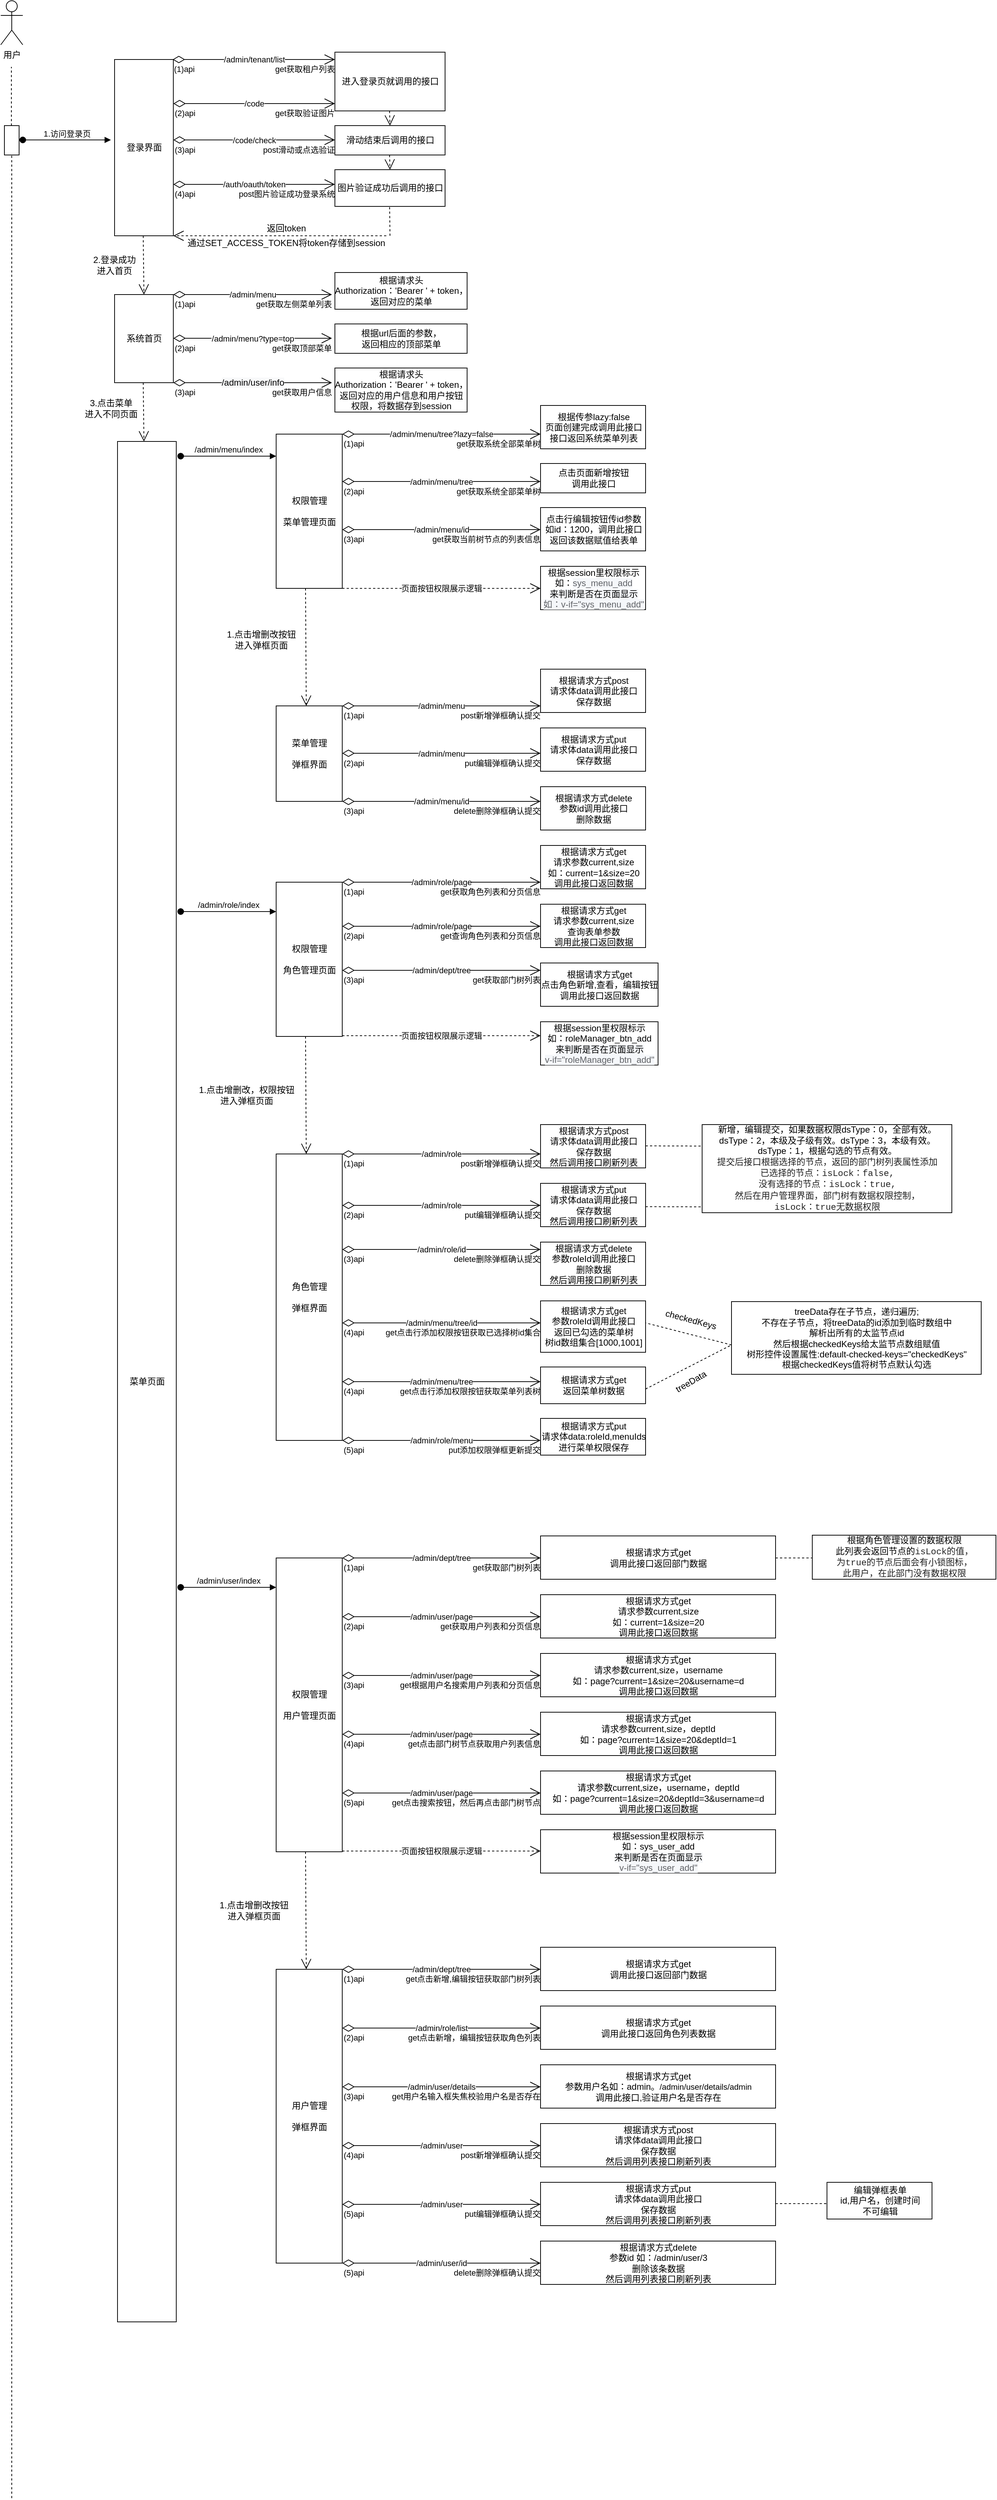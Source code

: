 <mxfile version="14.9.3" type="github">
  <diagram id="wxqEp88LBiz9xFU-LpbI" name="Page-1">
    <mxGraphModel dx="1422" dy="762" grid="1" gridSize="10" guides="1" tooltips="1" connect="1" arrows="1" fold="1" page="1" pageScale="1" pageWidth="827" pageHeight="1169" math="0" shadow="0">
      <root>
        <object label="" id="0">
          <mxCell />
        </object>
        <mxCell id="1" parent="0" />
        <mxCell id="RKgLPqZUV-FKiheiFODC-74" style="edgeStyle=orthogonalEdgeStyle;rounded=0;orthogonalLoop=1;jettySize=auto;html=1;exitX=0.5;exitY=1;exitDx=0;exitDy=0;" parent="1" edge="1">
          <mxGeometry relative="1" as="geometry">
            <mxPoint x="160" y="380" as="sourcePoint" />
            <mxPoint x="160" y="380" as="targetPoint" />
          </mxGeometry>
        </mxCell>
        <mxCell id="BPR5QlqRFKLHu6Mq-k-V-5" value="用户" style="shape=umlActor;verticalLabelPosition=bottom;verticalAlign=top;html=1;outlineConnect=0;" parent="1" vertex="1">
          <mxGeometry x="25" y="40" width="30" height="60" as="geometry" />
        </mxCell>
        <mxCell id="BPR5QlqRFKLHu6Mq-k-V-9" value="" style="endArrow=none;dashed=1;html=1;startArrow=none;" parent="1" source="BPR5QlqRFKLHu6Mq-k-V-11" edge="1">
          <mxGeometry width="50" height="50" relative="1" as="geometry">
            <mxPoint x="40" y="650" as="sourcePoint" />
            <mxPoint x="39.5" y="130" as="targetPoint" />
          </mxGeometry>
        </mxCell>
        <mxCell id="BPR5QlqRFKLHu6Mq-k-V-14" value="登录界面" style="html=1;points=[];perimeter=orthogonalPerimeter;" parent="1" vertex="1">
          <mxGeometry x="180" y="120" width="80" height="240" as="geometry" />
        </mxCell>
        <mxCell id="BPR5QlqRFKLHu6Mq-k-V-15" value="1.访问登录页" style="html=1;verticalAlign=bottom;startArrow=oval;endArrow=block;startSize=8;" parent="1" edge="1">
          <mxGeometry relative="1" as="geometry">
            <mxPoint x="55" y="229.5" as="sourcePoint" />
            <mxPoint x="175" y="229.5" as="targetPoint" />
          </mxGeometry>
        </mxCell>
        <mxCell id="BPR5QlqRFKLHu6Mq-k-V-18" value="/admin/tenant/list" style="endArrow=open;html=1;endSize=12;startArrow=diamondThin;startSize=14;startFill=0;edgeStyle=orthogonalEdgeStyle;" parent="1" edge="1">
          <mxGeometry relative="1" as="geometry">
            <mxPoint x="259" y="120" as="sourcePoint" />
            <mxPoint x="480" y="120" as="targetPoint" />
          </mxGeometry>
        </mxCell>
        <mxCell id="BPR5QlqRFKLHu6Mq-k-V-19" value="(1)api" style="edgeLabel;resizable=0;html=1;align=left;verticalAlign=top;" parent="BPR5QlqRFKLHu6Mq-k-V-18" connectable="0" vertex="1">
          <mxGeometry x="-1" relative="1" as="geometry" />
        </mxCell>
        <mxCell id="BPR5QlqRFKLHu6Mq-k-V-20" value="get获取租户列表" style="edgeLabel;resizable=0;html=1;align=right;verticalAlign=top;" parent="BPR5QlqRFKLHu6Mq-k-V-18" connectable="0" vertex="1">
          <mxGeometry x="1" relative="1" as="geometry" />
        </mxCell>
        <mxCell id="BPR5QlqRFKLHu6Mq-k-V-21" value="/code" style="endArrow=open;html=1;endSize=12;startArrow=diamondThin;startSize=14;startFill=0;edgeStyle=orthogonalEdgeStyle;" parent="1" edge="1">
          <mxGeometry relative="1" as="geometry">
            <mxPoint x="260" y="180" as="sourcePoint" />
            <mxPoint x="480" y="180" as="targetPoint" />
          </mxGeometry>
        </mxCell>
        <mxCell id="BPR5QlqRFKLHu6Mq-k-V-22" value="(2)api" style="edgeLabel;resizable=0;html=1;align=left;verticalAlign=top;" parent="BPR5QlqRFKLHu6Mq-k-V-21" connectable="0" vertex="1">
          <mxGeometry x="-1" relative="1" as="geometry" />
        </mxCell>
        <mxCell id="BPR5QlqRFKLHu6Mq-k-V-23" value="get获取验证图片" style="edgeLabel;resizable=0;html=1;align=right;verticalAlign=top;" parent="BPR5QlqRFKLHu6Mq-k-V-21" connectable="0" vertex="1">
          <mxGeometry x="1" relative="1" as="geometry" />
        </mxCell>
        <mxCell id="BPR5QlqRFKLHu6Mq-k-V-24" value="/code/check" style="endArrow=open;html=1;endSize=12;startArrow=diamondThin;startSize=14;startFill=0;edgeStyle=orthogonalEdgeStyle;" parent="1" edge="1">
          <mxGeometry relative="1" as="geometry">
            <mxPoint x="260" y="229.5" as="sourcePoint" />
            <mxPoint x="480" y="229.5" as="targetPoint" />
          </mxGeometry>
        </mxCell>
        <mxCell id="BPR5QlqRFKLHu6Mq-k-V-25" value="(3)api" style="edgeLabel;resizable=0;html=1;align=left;verticalAlign=top;" parent="BPR5QlqRFKLHu6Mq-k-V-24" connectable="0" vertex="1">
          <mxGeometry x="-1" relative="1" as="geometry" />
        </mxCell>
        <mxCell id="BPR5QlqRFKLHu6Mq-k-V-26" value="post滑动或点选验证" style="edgeLabel;resizable=0;html=1;align=right;verticalAlign=top;" parent="BPR5QlqRFKLHu6Mq-k-V-24" connectable="0" vertex="1">
          <mxGeometry x="1" relative="1" as="geometry" />
        </mxCell>
        <mxCell id="BPR5QlqRFKLHu6Mq-k-V-27" value="/auth/oauth/token" style="endArrow=open;html=1;endSize=12;startArrow=diamondThin;startSize=14;startFill=0;edgeStyle=orthogonalEdgeStyle;" parent="1" edge="1">
          <mxGeometry relative="1" as="geometry">
            <mxPoint x="260" y="290" as="sourcePoint" />
            <mxPoint x="480" y="290" as="targetPoint" />
          </mxGeometry>
        </mxCell>
        <mxCell id="BPR5QlqRFKLHu6Mq-k-V-28" value="(4)api" style="edgeLabel;resizable=0;html=1;align=left;verticalAlign=top;" parent="BPR5QlqRFKLHu6Mq-k-V-27" connectable="0" vertex="1">
          <mxGeometry x="-1" relative="1" as="geometry" />
        </mxCell>
        <mxCell id="BPR5QlqRFKLHu6Mq-k-V-29" value="post图片验证成功登录系统" style="edgeLabel;resizable=0;html=1;align=right;verticalAlign=top;" parent="BPR5QlqRFKLHu6Mq-k-V-27" connectable="0" vertex="1">
          <mxGeometry x="1" relative="1" as="geometry" />
        </mxCell>
        <mxCell id="BPR5QlqRFKLHu6Mq-k-V-31" value="进入登录页就调用的接口" style="html=1;points=[];perimeter=orthogonalPerimeter;" parent="1" vertex="1">
          <mxGeometry x="480" y="110" width="150" height="80" as="geometry" />
        </mxCell>
        <mxCell id="BPR5QlqRFKLHu6Mq-k-V-32" value="滑动结束后调用的接口" style="html=1;points=[];perimeter=orthogonalPerimeter;" parent="1" vertex="1">
          <mxGeometry x="480" y="210" width="150" height="40" as="geometry" />
        </mxCell>
        <mxCell id="BPR5QlqRFKLHu6Mq-k-V-33" value="图片验证成功后调用的接口" style="html=1;points=[];perimeter=orthogonalPerimeter;" parent="1" vertex="1">
          <mxGeometry x="480" y="270" width="150" height="50" as="geometry" />
        </mxCell>
        <mxCell id="BPR5QlqRFKLHu6Mq-k-V-35" value="" style="endArrow=open;endSize=12;dashed=1;html=1;" parent="1" edge="1">
          <mxGeometry width="160" relative="1" as="geometry">
            <mxPoint x="554.5" y="190" as="sourcePoint" />
            <mxPoint x="555" y="210" as="targetPoint" />
          </mxGeometry>
        </mxCell>
        <mxCell id="BPR5QlqRFKLHu6Mq-k-V-41" value="" style="endArrow=open;endSize=12;dashed=1;html=1;" parent="1" edge="1">
          <mxGeometry width="160" relative="1" as="geometry">
            <mxPoint x="219" y="360" as="sourcePoint" />
            <mxPoint x="220" y="440" as="targetPoint" />
          </mxGeometry>
        </mxCell>
        <mxCell id="BPR5QlqRFKLHu6Mq-k-V-44" value="" style="endArrow=open;endSize=12;dashed=1;html=1;" parent="1" edge="1">
          <mxGeometry width="160" relative="1" as="geometry">
            <mxPoint x="554.5" y="250" as="sourcePoint" />
            <mxPoint x="555" y="270" as="targetPoint" />
          </mxGeometry>
        </mxCell>
        <mxCell id="BPR5QlqRFKLHu6Mq-k-V-47" value="" style="endArrow=none;dashed=1;html=1;" parent="1" edge="1">
          <mxGeometry width="50" height="50" relative="1" as="geometry">
            <mxPoint x="555" y="360" as="sourcePoint" />
            <mxPoint x="554.5" y="320" as="targetPoint" />
          </mxGeometry>
        </mxCell>
        <mxCell id="BPR5QlqRFKLHu6Mq-k-V-48" value="" style="endArrow=open;endSize=12;dashed=1;html=1;" parent="1" edge="1">
          <mxGeometry width="160" relative="1" as="geometry">
            <mxPoint x="550" y="360" as="sourcePoint" />
            <mxPoint x="260" y="360" as="targetPoint" />
          </mxGeometry>
        </mxCell>
        <mxCell id="BPR5QlqRFKLHu6Mq-k-V-50" value="返回token" style="text;html=1;strokeColor=none;fillColor=none;align=center;verticalAlign=middle;whiteSpace=wrap;rounded=0;" parent="1" vertex="1">
          <mxGeometry x="369" y="340" width="90" height="20" as="geometry" />
        </mxCell>
        <mxCell id="BPR5QlqRFKLHu6Mq-k-V-51" value="通过SET_ACCESS_TOKEN将token存储到session" style="text;html=1;strokeColor=none;fillColor=none;align=center;verticalAlign=middle;whiteSpace=wrap;rounded=0;" parent="1" vertex="1">
          <mxGeometry x="264" y="360" width="300" height="20" as="geometry" />
        </mxCell>
        <mxCell id="BPR5QlqRFKLHu6Mq-k-V-52" value="系统首页" style="html=1;points=[];perimeter=orthogonalPerimeter;" parent="1" vertex="1">
          <mxGeometry x="180" y="440" width="80" height="120" as="geometry" />
        </mxCell>
        <mxCell id="BPR5QlqRFKLHu6Mq-k-V-53" value="/admin/menu" style="endArrow=open;html=1;endSize=12;startArrow=diamondThin;startSize=14;startFill=0;edgeStyle=orthogonalEdgeStyle;" parent="1" edge="1">
          <mxGeometry relative="1" as="geometry">
            <mxPoint x="260" y="440" as="sourcePoint" />
            <mxPoint x="476" y="440" as="targetPoint" />
          </mxGeometry>
        </mxCell>
        <mxCell id="BPR5QlqRFKLHu6Mq-k-V-54" value="(1)api" style="edgeLabel;resizable=0;html=1;align=left;verticalAlign=top;" parent="BPR5QlqRFKLHu6Mq-k-V-53" connectable="0" vertex="1">
          <mxGeometry x="-1" relative="1" as="geometry" />
        </mxCell>
        <mxCell id="BPR5QlqRFKLHu6Mq-k-V-55" value="get获取左侧菜单列表" style="edgeLabel;resizable=0;html=1;align=right;verticalAlign=top;" parent="BPR5QlqRFKLHu6Mq-k-V-53" connectable="0" vertex="1">
          <mxGeometry x="1" relative="1" as="geometry" />
        </mxCell>
        <mxCell id="BPR5QlqRFKLHu6Mq-k-V-56" value="&lt;span&gt;根据请求头&lt;br&gt;Authorization：&#39;Bearer &#39; + token，&lt;br&gt;返回对应的菜单&lt;/span&gt;" style="html=1;points=[];perimeter=orthogonalPerimeter;" parent="1" vertex="1">
          <mxGeometry x="480" y="410" width="180" height="50" as="geometry" />
        </mxCell>
        <mxCell id="BPR5QlqRFKLHu6Mq-k-V-57" value="/admin/menu?type=top" style="endArrow=open;html=1;endSize=12;startArrow=diamondThin;startSize=14;startFill=0;edgeStyle=orthogonalEdgeStyle;" parent="1" edge="1">
          <mxGeometry relative="1" as="geometry">
            <mxPoint x="260" y="499.5" as="sourcePoint" />
            <mxPoint x="476" y="499.5" as="targetPoint" />
          </mxGeometry>
        </mxCell>
        <mxCell id="BPR5QlqRFKLHu6Mq-k-V-58" value="(2)api" style="edgeLabel;resizable=0;html=1;align=left;verticalAlign=top;" parent="BPR5QlqRFKLHu6Mq-k-V-57" connectable="0" vertex="1">
          <mxGeometry x="-1" relative="1" as="geometry" />
        </mxCell>
        <mxCell id="BPR5QlqRFKLHu6Mq-k-V-59" value="get获取顶部菜单" style="edgeLabel;resizable=0;html=1;align=right;verticalAlign=top;" parent="BPR5QlqRFKLHu6Mq-k-V-57" connectable="0" vertex="1">
          <mxGeometry x="1" relative="1" as="geometry" />
        </mxCell>
        <mxCell id="BPR5QlqRFKLHu6Mq-k-V-60" value="根据url后面的参数，&lt;br&gt;返回相应的顶部菜单" style="html=1;points=[];perimeter=orthogonalPerimeter;" parent="1" vertex="1">
          <mxGeometry x="480" y="480" width="180" height="40" as="geometry" />
        </mxCell>
        <mxCell id="BPR5QlqRFKLHu6Mq-k-V-61" value="2.登录成功&lt;br&gt;进入首页" style="text;html=1;strokeColor=none;fillColor=none;align=center;verticalAlign=middle;whiteSpace=wrap;rounded=0;" parent="1" vertex="1">
          <mxGeometry x="140" y="370" width="80" height="60" as="geometry" />
        </mxCell>
        <mxCell id="BPR5QlqRFKLHu6Mq-k-V-63" value="3.点击菜单&lt;br&gt;进入不同页面" style="text;html=1;align=center;verticalAlign=middle;resizable=0;points=[];autosize=1;strokeColor=none;" parent="1" vertex="1">
          <mxGeometry x="130" y="580" width="90" height="30" as="geometry" />
        </mxCell>
        <mxCell id="BPR5QlqRFKLHu6Mq-k-V-64" value="&lt;span style=&quot;font-size: 12px ; background-color: rgb(248 , 249 , 250)&quot;&gt;/admin/user/info&lt;/span&gt;" style="endArrow=open;html=1;endSize=12;startArrow=diamondThin;startSize=14;startFill=0;edgeStyle=orthogonalEdgeStyle;" parent="1" edge="1">
          <mxGeometry relative="1" as="geometry">
            <mxPoint x="260" y="560" as="sourcePoint" />
            <mxPoint x="476" y="560" as="targetPoint" />
          </mxGeometry>
        </mxCell>
        <mxCell id="BPR5QlqRFKLHu6Mq-k-V-65" value="(3)api" style="edgeLabel;resizable=0;html=1;align=left;verticalAlign=top;" parent="BPR5QlqRFKLHu6Mq-k-V-64" connectable="0" vertex="1">
          <mxGeometry x="-1" relative="1" as="geometry" />
        </mxCell>
        <mxCell id="BPR5QlqRFKLHu6Mq-k-V-66" value="get获取用户信息" style="edgeLabel;resizable=0;html=1;align=right;verticalAlign=top;" parent="BPR5QlqRFKLHu6Mq-k-V-64" connectable="0" vertex="1">
          <mxGeometry x="1" relative="1" as="geometry" />
        </mxCell>
        <mxCell id="BPR5QlqRFKLHu6Mq-k-V-67" value="根据请求头&lt;br&gt;Authorization：&#39;Bearer &#39; + token，&lt;br&gt;返回对应的用户信息和用户按钮&lt;br&gt;权限，将数据存到session" style="html=1;points=[];perimeter=orthogonalPerimeter;" parent="1" vertex="1">
          <mxGeometry x="480" y="540" width="180" height="60" as="geometry" />
        </mxCell>
        <mxCell id="BPR5QlqRFKLHu6Mq-k-V-68" value="菜单页面" style="html=1;points=[];perimeter=orthogonalPerimeter;" parent="1" vertex="1">
          <mxGeometry x="184" y="640" width="80" height="2560" as="geometry" />
        </mxCell>
        <mxCell id="JB6xn3bYR4ekpi-Zzl-W-1" value="" style="endArrow=open;endSize=12;dashed=1;html=1;" parent="1" edge="1">
          <mxGeometry width="160" relative="1" as="geometry">
            <mxPoint x="219" y="560" as="sourcePoint" />
            <mxPoint x="220" y="640" as="targetPoint" />
          </mxGeometry>
        </mxCell>
        <mxCell id="BPR5QlqRFKLHu6Mq-k-V-11" value="" style="html=1;points=[];perimeter=orthogonalPerimeter;" parent="1" vertex="1">
          <mxGeometry x="30" y="210" width="20" height="40" as="geometry" />
        </mxCell>
        <mxCell id="JB6xn3bYR4ekpi-Zzl-W-2" value="" style="endArrow=none;dashed=1;html=1;" parent="1" target="BPR5QlqRFKLHu6Mq-k-V-11" edge="1">
          <mxGeometry width="50" height="50" relative="1" as="geometry">
            <mxPoint x="40" y="3440" as="sourcePoint" />
            <mxPoint x="39.5" y="130" as="targetPoint" />
          </mxGeometry>
        </mxCell>
        <mxCell id="EuUCnVsce8yCuYYj6EX9-4" value="权限管理&lt;br&gt;&lt;br&gt;菜单管理页面" style="html=1;points=[];perimeter=orthogonalPerimeter;" parent="1" vertex="1">
          <mxGeometry x="400" y="630" width="90" height="210" as="geometry" />
        </mxCell>
        <mxCell id="EuUCnVsce8yCuYYj6EX9-5" value="/admin/menu/index" style="html=1;verticalAlign=bottom;startArrow=oval;endArrow=block;startSize=8;" parent="1" target="EuUCnVsce8yCuYYj6EX9-4" edge="1">
          <mxGeometry relative="1" as="geometry">
            <mxPoint x="270" y="660" as="sourcePoint" />
          </mxGeometry>
        </mxCell>
        <mxCell id="EuUCnVsce8yCuYYj6EX9-6" value="/admin/menu/tree?lazy=false" style="endArrow=open;html=1;endSize=12;startArrow=diamondThin;startSize=14;startFill=0;edgeStyle=orthogonalEdgeStyle;" parent="1" edge="1">
          <mxGeometry relative="1" as="geometry">
            <mxPoint x="490" y="630" as="sourcePoint" />
            <mxPoint x="760" y="630" as="targetPoint" />
          </mxGeometry>
        </mxCell>
        <mxCell id="EuUCnVsce8yCuYYj6EX9-7" value="(1)api" style="edgeLabel;resizable=0;html=1;align=left;verticalAlign=top;" parent="EuUCnVsce8yCuYYj6EX9-6" connectable="0" vertex="1">
          <mxGeometry x="-1" relative="1" as="geometry" />
        </mxCell>
        <mxCell id="EuUCnVsce8yCuYYj6EX9-8" value="get获取系统全部菜单树" style="edgeLabel;resizable=0;html=1;align=right;verticalAlign=top;" parent="EuUCnVsce8yCuYYj6EX9-6" connectable="0" vertex="1">
          <mxGeometry x="1" relative="1" as="geometry" />
        </mxCell>
        <mxCell id="jknBJNmuQk7Yw_6J58ai-1" value="根据传参lazy:false&lt;br&gt;页面创建完成调用此接口&lt;br&gt;接口返回系统菜单列表" style="html=1;points=[];perimeter=orthogonalPerimeter;" parent="1" vertex="1">
          <mxGeometry x="760" y="591" width="143" height="59" as="geometry" />
        </mxCell>
        <mxCell id="jknBJNmuQk7Yw_6J58ai-5" value="/admin/menu/tree" style="endArrow=open;html=1;endSize=12;startArrow=diamondThin;startSize=14;startFill=0;edgeStyle=orthogonalEdgeStyle;" parent="1" edge="1">
          <mxGeometry relative="1" as="geometry">
            <mxPoint x="490" y="694.5" as="sourcePoint" />
            <mxPoint x="760" y="694.5" as="targetPoint" />
          </mxGeometry>
        </mxCell>
        <mxCell id="jknBJNmuQk7Yw_6J58ai-6" value="(2)api" style="edgeLabel;resizable=0;html=1;align=left;verticalAlign=top;" parent="jknBJNmuQk7Yw_6J58ai-5" connectable="0" vertex="1">
          <mxGeometry x="-1" relative="1" as="geometry" />
        </mxCell>
        <mxCell id="jknBJNmuQk7Yw_6J58ai-7" value="get获取系统全部菜单树" style="edgeLabel;resizable=0;html=1;align=right;verticalAlign=top;" parent="jknBJNmuQk7Yw_6J58ai-5" connectable="0" vertex="1">
          <mxGeometry x="1" relative="1" as="geometry" />
        </mxCell>
        <mxCell id="jknBJNmuQk7Yw_6J58ai-8" value="点击页面新增按钮&lt;br&gt;调用此接口" style="html=1;points=[];perimeter=orthogonalPerimeter;" parent="1" vertex="1">
          <mxGeometry x="760" y="670" width="143" height="40" as="geometry" />
        </mxCell>
        <mxCell id="jknBJNmuQk7Yw_6J58ai-9" value="/admin/menu/id" style="endArrow=open;html=1;endSize=12;startArrow=diamondThin;startSize=14;startFill=0;edgeStyle=orthogonalEdgeStyle;" parent="1" edge="1">
          <mxGeometry relative="1" as="geometry">
            <mxPoint x="490" y="760" as="sourcePoint" />
            <mxPoint x="760" y="760" as="targetPoint" />
          </mxGeometry>
        </mxCell>
        <mxCell id="jknBJNmuQk7Yw_6J58ai-10" value="(3)api" style="edgeLabel;resizable=0;html=1;align=left;verticalAlign=top;" parent="jknBJNmuQk7Yw_6J58ai-9" connectable="0" vertex="1">
          <mxGeometry x="-1" relative="1" as="geometry" />
        </mxCell>
        <mxCell id="jknBJNmuQk7Yw_6J58ai-11" value="get获取当前树节点的列表信息" style="edgeLabel;resizable=0;html=1;align=right;verticalAlign=top;" parent="jknBJNmuQk7Yw_6J58ai-9" connectable="0" vertex="1">
          <mxGeometry x="1" relative="1" as="geometry" />
        </mxCell>
        <mxCell id="jknBJNmuQk7Yw_6J58ai-12" value="点击行编辑按钮传id参数&lt;br&gt;如id：1200，调用此接口&lt;br&gt;返回该数据赋值给表单" style="html=1;points=[];perimeter=orthogonalPerimeter;" parent="1" vertex="1">
          <mxGeometry x="760" y="730" width="143" height="59" as="geometry" />
        </mxCell>
        <mxCell id="jknBJNmuQk7Yw_6J58ai-15" value="1.点击增删改按钮&lt;br&gt;进入弹框页面" style="text;html=1;strokeColor=none;fillColor=none;align=center;verticalAlign=middle;whiteSpace=wrap;rounded=0;" parent="1" vertex="1">
          <mxGeometry x="330" y="900" width="100" height="20" as="geometry" />
        </mxCell>
        <mxCell id="jknBJNmuQk7Yw_6J58ai-16" value="菜单管理&lt;br&gt;&lt;br&gt;弹框界面" style="html=1;points=[];perimeter=orthogonalPerimeter;" parent="1" vertex="1">
          <mxGeometry x="400" y="1000" width="90" height="130" as="geometry" />
        </mxCell>
        <mxCell id="jknBJNmuQk7Yw_6J58ai-20" value="/admin/menu" style="endArrow=open;html=1;endSize=12;startArrow=diamondThin;startSize=14;startFill=0;edgeStyle=orthogonalEdgeStyle;" parent="1" edge="1">
          <mxGeometry relative="1" as="geometry">
            <mxPoint x="490" y="1000" as="sourcePoint" />
            <mxPoint x="760" y="1000" as="targetPoint" />
          </mxGeometry>
        </mxCell>
        <mxCell id="jknBJNmuQk7Yw_6J58ai-21" value="(1)api" style="edgeLabel;resizable=0;html=1;align=left;verticalAlign=top;" parent="jknBJNmuQk7Yw_6J58ai-20" connectable="0" vertex="1">
          <mxGeometry x="-1" relative="1" as="geometry" />
        </mxCell>
        <mxCell id="jknBJNmuQk7Yw_6J58ai-22" value="post新增弹框确认提交" style="edgeLabel;resizable=0;html=1;align=right;verticalAlign=top;" parent="jknBJNmuQk7Yw_6J58ai-20" connectable="0" vertex="1">
          <mxGeometry x="1" relative="1" as="geometry" />
        </mxCell>
        <mxCell id="jknBJNmuQk7Yw_6J58ai-23" value="/admin/menu" style="endArrow=open;html=1;endSize=12;startArrow=diamondThin;startSize=14;startFill=0;edgeStyle=orthogonalEdgeStyle;" parent="1" edge="1">
          <mxGeometry relative="1" as="geometry">
            <mxPoint x="490" y="1064.5" as="sourcePoint" />
            <mxPoint x="760" y="1064.5" as="targetPoint" />
          </mxGeometry>
        </mxCell>
        <mxCell id="jknBJNmuQk7Yw_6J58ai-24" value="(2)api" style="edgeLabel;resizable=0;html=1;align=left;verticalAlign=top;" parent="jknBJNmuQk7Yw_6J58ai-23" connectable="0" vertex="1">
          <mxGeometry x="-1" relative="1" as="geometry" />
        </mxCell>
        <mxCell id="jknBJNmuQk7Yw_6J58ai-25" value="put编辑弹框确认提交" style="edgeLabel;resizable=0;html=1;align=right;verticalAlign=top;" parent="jknBJNmuQk7Yw_6J58ai-23" connectable="0" vertex="1">
          <mxGeometry x="1" relative="1" as="geometry" />
        </mxCell>
        <mxCell id="jknBJNmuQk7Yw_6J58ai-26" value="/admin/menu/id" style="endArrow=open;html=1;endSize=12;startArrow=diamondThin;startSize=14;startFill=0;edgeStyle=orthogonalEdgeStyle;" parent="1" edge="1">
          <mxGeometry relative="1" as="geometry">
            <mxPoint x="490" y="1130" as="sourcePoint" />
            <mxPoint x="760" y="1130" as="targetPoint" />
          </mxGeometry>
        </mxCell>
        <mxCell id="jknBJNmuQk7Yw_6J58ai-27" value="(3)api" style="edgeLabel;resizable=0;html=1;align=left;verticalAlign=top;" parent="jknBJNmuQk7Yw_6J58ai-26" connectable="0" vertex="1">
          <mxGeometry x="-1" relative="1" as="geometry" />
        </mxCell>
        <mxCell id="jknBJNmuQk7Yw_6J58ai-28" value="delete删除弹框确认提交" style="edgeLabel;resizable=0;html=1;align=right;verticalAlign=top;" parent="jknBJNmuQk7Yw_6J58ai-26" connectable="0" vertex="1">
          <mxGeometry x="1" relative="1" as="geometry" />
        </mxCell>
        <mxCell id="jknBJNmuQk7Yw_6J58ai-29" value="根据请求方式post&lt;br&gt;请求体data调用此接口&lt;br&gt;保存数据" style="html=1;points=[];perimeter=orthogonalPerimeter;" parent="1" vertex="1">
          <mxGeometry x="760" y="950" width="143" height="59" as="geometry" />
        </mxCell>
        <mxCell id="jknBJNmuQk7Yw_6J58ai-30" value="根据请求方式put&lt;br&gt;请求体data调用此接口&lt;br&gt;保存数据" style="html=1;points=[];perimeter=orthogonalPerimeter;" parent="1" vertex="1">
          <mxGeometry x="760" y="1030" width="143" height="59" as="geometry" />
        </mxCell>
        <mxCell id="jknBJNmuQk7Yw_6J58ai-31" value="根据请求方式delete&lt;br&gt;参数id调用此接口&lt;br&gt;删除数据" style="html=1;points=[];perimeter=orthogonalPerimeter;" parent="1" vertex="1">
          <mxGeometry x="760" y="1110" width="143" height="59" as="geometry" />
        </mxCell>
        <mxCell id="jknBJNmuQk7Yw_6J58ai-32" value="" style="endArrow=open;endSize=12;dashed=1;html=1;" parent="1" edge="1">
          <mxGeometry width="160" relative="1" as="geometry">
            <mxPoint x="440" y="840" as="sourcePoint" />
            <mxPoint x="441" y="1000" as="targetPoint" />
          </mxGeometry>
        </mxCell>
        <mxCell id="jknBJNmuQk7Yw_6J58ai-33" value="页面按钮权限展示逻辑" style="endArrow=open;endSize=12;dashed=1;html=1;" parent="1" edge="1">
          <mxGeometry width="160" relative="1" as="geometry">
            <mxPoint x="490" y="840" as="sourcePoint" />
            <mxPoint x="760" y="840" as="targetPoint" />
          </mxGeometry>
        </mxCell>
        <mxCell id="jknBJNmuQk7Yw_6J58ai-42" value="根据session里权限标示&lt;br&gt;如：&lt;span style=&quot;text-align: left ; background-color: rgb(245 , 247 , 250)&quot;&gt;&lt;font color=&quot;#606266&quot; face=&quot;avenir, helvetica, arial, sans-serif&quot;&gt;sys_menu_add&lt;br&gt;&lt;/font&gt;来判断是否在页面显示&lt;br&gt;&lt;font color=&quot;#606266&quot; face=&quot;avenir, helvetica, arial, sans-serif&quot;&gt;如：v-if=&quot;sys_menu_add&quot;&lt;/font&gt;&lt;br&gt;&lt;/span&gt;" style="html=1;points=[];perimeter=orthogonalPerimeter;" parent="1" vertex="1">
          <mxGeometry x="760" y="810" width="143" height="59" as="geometry" />
        </mxCell>
        <mxCell id="jknBJNmuQk7Yw_6J58ai-43" value="/admin/role/index" style="html=1;verticalAlign=bottom;startArrow=oval;endArrow=block;startSize=8;" parent="1" edge="1">
          <mxGeometry relative="1" as="geometry">
            <mxPoint x="270" y="1280" as="sourcePoint" />
            <mxPoint x="400" y="1280" as="targetPoint" />
          </mxGeometry>
        </mxCell>
        <mxCell id="jknBJNmuQk7Yw_6J58ai-44" value="权限管理&lt;br&gt;&lt;br&gt;角色管理页面" style="html=1;points=[];perimeter=orthogonalPerimeter;" parent="1" vertex="1">
          <mxGeometry x="400" y="1240" width="90" height="210" as="geometry" />
        </mxCell>
        <mxCell id="jknBJNmuQk7Yw_6J58ai-45" value="/admin/role/page" style="endArrow=open;html=1;endSize=12;startArrow=diamondThin;startSize=14;startFill=0;edgeStyle=orthogonalEdgeStyle;" parent="1" edge="1">
          <mxGeometry relative="1" as="geometry">
            <mxPoint x="490" y="1240" as="sourcePoint" />
            <mxPoint x="760" y="1240" as="targetPoint" />
          </mxGeometry>
        </mxCell>
        <mxCell id="jknBJNmuQk7Yw_6J58ai-46" value="(1)api" style="edgeLabel;resizable=0;html=1;align=left;verticalAlign=top;" parent="jknBJNmuQk7Yw_6J58ai-45" connectable="0" vertex="1">
          <mxGeometry x="-1" relative="1" as="geometry" />
        </mxCell>
        <mxCell id="jknBJNmuQk7Yw_6J58ai-47" value="get获取角色列表和分页信息" style="edgeLabel;resizable=0;html=1;align=right;verticalAlign=top;" parent="jknBJNmuQk7Yw_6J58ai-45" connectable="0" vertex="1">
          <mxGeometry x="1" relative="1" as="geometry" />
        </mxCell>
        <mxCell id="jknBJNmuQk7Yw_6J58ai-48" value="根据请求方式get&lt;br&gt;请求参数current,size&lt;br&gt;如：current=1&amp;amp;size=20&lt;br&gt;调用此接口返回数据&lt;br&gt;" style="html=1;points=[];perimeter=orthogonalPerimeter;" parent="1" vertex="1">
          <mxGeometry x="760" y="1190" width="143" height="59" as="geometry" />
        </mxCell>
        <mxCell id="jknBJNmuQk7Yw_6J58ai-49" value="/admin/role/page" style="endArrow=open;html=1;endSize=12;startArrow=diamondThin;startSize=14;startFill=0;edgeStyle=orthogonalEdgeStyle;" parent="1" edge="1">
          <mxGeometry relative="1" as="geometry">
            <mxPoint x="490" y="1300" as="sourcePoint" />
            <mxPoint x="760" y="1300" as="targetPoint" />
          </mxGeometry>
        </mxCell>
        <mxCell id="jknBJNmuQk7Yw_6J58ai-50" value="(2)api" style="edgeLabel;resizable=0;html=1;align=left;verticalAlign=top;" parent="jknBJNmuQk7Yw_6J58ai-49" connectable="0" vertex="1">
          <mxGeometry x="-1" relative="1" as="geometry" />
        </mxCell>
        <mxCell id="jknBJNmuQk7Yw_6J58ai-51" value="get查询角色列表和分页信息" style="edgeLabel;resizable=0;html=1;align=right;verticalAlign=top;" parent="jknBJNmuQk7Yw_6J58ai-49" connectable="0" vertex="1">
          <mxGeometry x="1" relative="1" as="geometry" />
        </mxCell>
        <mxCell id="jknBJNmuQk7Yw_6J58ai-52" value="根据请求方式get&lt;br&gt;请求参数current,size&lt;br&gt;查询表单参数&lt;br&gt;调用此接口返回数据" style="html=1;points=[];perimeter=orthogonalPerimeter;" parent="1" vertex="1">
          <mxGeometry x="760" y="1270" width="143" height="59" as="geometry" />
        </mxCell>
        <mxCell id="F-xrILeKM5k0Q3yJdYzh-1" value="/admin/dept/tree" style="endArrow=open;html=1;endSize=12;startArrow=diamondThin;startSize=14;startFill=0;edgeStyle=orthogonalEdgeStyle;" parent="1" edge="1">
          <mxGeometry relative="1" as="geometry">
            <mxPoint x="490" y="1360" as="sourcePoint" />
            <mxPoint x="760" y="1360" as="targetPoint" />
          </mxGeometry>
        </mxCell>
        <mxCell id="F-xrILeKM5k0Q3yJdYzh-2" value="(3)api" style="edgeLabel;resizable=0;html=1;align=left;verticalAlign=top;" parent="F-xrILeKM5k0Q3yJdYzh-1" connectable="0" vertex="1">
          <mxGeometry x="-1" relative="1" as="geometry" />
        </mxCell>
        <mxCell id="F-xrILeKM5k0Q3yJdYzh-3" value="get获取部门树列表" style="edgeLabel;resizable=0;html=1;align=right;verticalAlign=top;" parent="F-xrILeKM5k0Q3yJdYzh-1" connectable="0" vertex="1">
          <mxGeometry x="1" relative="1" as="geometry" />
        </mxCell>
        <mxCell id="F-xrILeKM5k0Q3yJdYzh-4" value="根据请求方式get&lt;br&gt;点击角色新增,查看，编辑按钮&lt;br&gt;调用此接口返回数据" style="html=1;points=[];perimeter=orthogonalPerimeter;" parent="1" vertex="1">
          <mxGeometry x="760" y="1350" width="160" height="59" as="geometry" />
        </mxCell>
        <mxCell id="F-xrILeKM5k0Q3yJdYzh-5" value="根据session里权限标示&lt;br&gt;如：roleManager_btn_add&lt;span style=&quot;text-align: left ; background-color: rgb(245 , 247 , 250)&quot;&gt;&lt;font color=&quot;#606266&quot; face=&quot;avenir, helvetica, arial, sans-serif&quot;&gt;&lt;br&gt;&lt;/font&gt;来判断是否在页面显示&lt;br&gt;&lt;font color=&quot;#606266&quot; face=&quot;avenir, helvetica, arial, sans-serif&quot;&gt;v-if=&quot;roleManager_btn_add&quot;&lt;/font&gt;&lt;br&gt;&lt;/span&gt;" style="html=1;points=[];perimeter=orthogonalPerimeter;" parent="1" vertex="1">
          <mxGeometry x="760" y="1430" width="160" height="59" as="geometry" />
        </mxCell>
        <mxCell id="F-xrILeKM5k0Q3yJdYzh-6" value="页面按钮权限展示逻辑" style="endArrow=open;endSize=12;dashed=1;html=1;" parent="1" edge="1">
          <mxGeometry width="160" relative="1" as="geometry">
            <mxPoint x="490" y="1449" as="sourcePoint" />
            <mxPoint x="760" y="1449" as="targetPoint" />
          </mxGeometry>
        </mxCell>
        <mxCell id="F-xrILeKM5k0Q3yJdYzh-7" value="" style="endArrow=open;endSize=12;dashed=1;html=1;" parent="1" edge="1">
          <mxGeometry width="160" relative="1" as="geometry">
            <mxPoint x="440" y="1450" as="sourcePoint" />
            <mxPoint x="441" y="1610" as="targetPoint" />
          </mxGeometry>
        </mxCell>
        <mxCell id="F-xrILeKM5k0Q3yJdYzh-8" value="1.点击增删改，权限按钮&lt;br&gt;进入弹框页面" style="text;html=1;strokeColor=none;fillColor=none;align=center;verticalAlign=middle;whiteSpace=wrap;rounded=0;" parent="1" vertex="1">
          <mxGeometry x="290" y="1520" width="140" height="20" as="geometry" />
        </mxCell>
        <mxCell id="F-xrILeKM5k0Q3yJdYzh-9" value="角色管理&lt;br&gt;&lt;br&gt;弹框界面" style="html=1;points=[];perimeter=orthogonalPerimeter;" parent="1" vertex="1">
          <mxGeometry x="400" y="1610" width="90" height="390" as="geometry" />
        </mxCell>
        <mxCell id="F-xrILeKM5k0Q3yJdYzh-10" value="/admin/role" style="endArrow=open;html=1;endSize=12;startArrow=diamondThin;startSize=14;startFill=0;edgeStyle=orthogonalEdgeStyle;" parent="1" edge="1">
          <mxGeometry relative="1" as="geometry">
            <mxPoint x="490" y="1610" as="sourcePoint" />
            <mxPoint x="760" y="1610" as="targetPoint" />
          </mxGeometry>
        </mxCell>
        <mxCell id="F-xrILeKM5k0Q3yJdYzh-11" value="(1)api" style="edgeLabel;resizable=0;html=1;align=left;verticalAlign=top;" parent="F-xrILeKM5k0Q3yJdYzh-10" connectable="0" vertex="1">
          <mxGeometry x="-1" relative="1" as="geometry" />
        </mxCell>
        <mxCell id="F-xrILeKM5k0Q3yJdYzh-12" value="post新增弹框确认提交" style="edgeLabel;resizable=0;html=1;align=right;verticalAlign=top;" parent="F-xrILeKM5k0Q3yJdYzh-10" connectable="0" vertex="1">
          <mxGeometry x="1" relative="1" as="geometry" />
        </mxCell>
        <mxCell id="F-xrILeKM5k0Q3yJdYzh-13" value="/admin/role" style="endArrow=open;html=1;endSize=12;startArrow=diamondThin;startSize=14;startFill=0;edgeStyle=orthogonalEdgeStyle;" parent="1" edge="1">
          <mxGeometry relative="1" as="geometry">
            <mxPoint x="490" y="1680" as="sourcePoint" />
            <mxPoint x="760" y="1680" as="targetPoint" />
          </mxGeometry>
        </mxCell>
        <mxCell id="F-xrILeKM5k0Q3yJdYzh-14" value="(2)api" style="edgeLabel;resizable=0;html=1;align=left;verticalAlign=top;" parent="F-xrILeKM5k0Q3yJdYzh-13" connectable="0" vertex="1">
          <mxGeometry x="-1" relative="1" as="geometry" />
        </mxCell>
        <mxCell id="F-xrILeKM5k0Q3yJdYzh-15" value="put编辑弹框确认提交" style="edgeLabel;resizable=0;html=1;align=right;verticalAlign=top;" parent="F-xrILeKM5k0Q3yJdYzh-13" connectable="0" vertex="1">
          <mxGeometry x="1" relative="1" as="geometry" />
        </mxCell>
        <mxCell id="F-xrILeKM5k0Q3yJdYzh-16" value="/admin/role/id" style="endArrow=open;html=1;endSize=12;startArrow=diamondThin;startSize=14;startFill=0;edgeStyle=orthogonalEdgeStyle;" parent="1" edge="1">
          <mxGeometry relative="1" as="geometry">
            <mxPoint x="490" y="1740" as="sourcePoint" />
            <mxPoint x="760" y="1740" as="targetPoint" />
          </mxGeometry>
        </mxCell>
        <mxCell id="F-xrILeKM5k0Q3yJdYzh-17" value="(3)api" style="edgeLabel;resizable=0;html=1;align=left;verticalAlign=top;" parent="F-xrILeKM5k0Q3yJdYzh-16" connectable="0" vertex="1">
          <mxGeometry x="-1" relative="1" as="geometry" />
        </mxCell>
        <mxCell id="F-xrILeKM5k0Q3yJdYzh-18" value="delete删除弹框确认提交" style="edgeLabel;resizable=0;html=1;align=right;verticalAlign=top;" parent="F-xrILeKM5k0Q3yJdYzh-16" connectable="0" vertex="1">
          <mxGeometry x="1" relative="1" as="geometry" />
        </mxCell>
        <mxCell id="F-xrILeKM5k0Q3yJdYzh-19" value="根据请求方式post&lt;br&gt;请求体data调用此接口&lt;br&gt;保存数据&lt;br&gt;然后调用接口刷新列表" style="html=1;points=[];perimeter=orthogonalPerimeter;" parent="1" vertex="1">
          <mxGeometry x="760" y="1570" width="143" height="59" as="geometry" />
        </mxCell>
        <mxCell id="F-xrILeKM5k0Q3yJdYzh-20" value="根据请求方式put&lt;br&gt;请求体data调用此接口&lt;br&gt;保存数据&lt;br&gt;然后调用接口刷新列表" style="html=1;points=[];perimeter=orthogonalPerimeter;" parent="1" vertex="1">
          <mxGeometry x="760" y="1650" width="143" height="59" as="geometry" />
        </mxCell>
        <mxCell id="F-xrILeKM5k0Q3yJdYzh-22" value="根据请求方式delete&lt;br&gt;参数roleId调用此接口&lt;br&gt;删除数据&lt;br&gt;然后调用接口刷新列表" style="html=1;points=[];perimeter=orthogonalPerimeter;" parent="1" vertex="1">
          <mxGeometry x="760" y="1730" width="143" height="59" as="geometry" />
        </mxCell>
        <mxCell id="F-xrILeKM5k0Q3yJdYzh-23" value="/admin/menu/tree/id" style="endArrow=open;html=1;endSize=12;startArrow=diamondThin;startSize=14;startFill=0;edgeStyle=orthogonalEdgeStyle;" parent="1" edge="1">
          <mxGeometry relative="1" as="geometry">
            <mxPoint x="490" y="1840" as="sourcePoint" />
            <mxPoint x="760" y="1840" as="targetPoint" />
          </mxGeometry>
        </mxCell>
        <mxCell id="F-xrILeKM5k0Q3yJdYzh-24" value="(4)api" style="edgeLabel;resizable=0;html=1;align=left;verticalAlign=top;" parent="F-xrILeKM5k0Q3yJdYzh-23" connectable="0" vertex="1">
          <mxGeometry x="-1" relative="1" as="geometry" />
        </mxCell>
        <mxCell id="F-xrILeKM5k0Q3yJdYzh-25" value="get点击行添加权限按钮获取已选择树id集合" style="edgeLabel;resizable=0;html=1;align=right;verticalAlign=top;" parent="F-xrILeKM5k0Q3yJdYzh-23" connectable="0" vertex="1">
          <mxGeometry x="1" relative="1" as="geometry" />
        </mxCell>
        <mxCell id="F-xrILeKM5k0Q3yJdYzh-26" value="根据请求方式get&lt;br&gt;参数roleId调用此接口&lt;br&gt;返回已勾选的菜单树&lt;br&gt;树id数组集合[1000,1001]" style="html=1;points=[];perimeter=orthogonalPerimeter;" parent="1" vertex="1">
          <mxGeometry x="760" y="1810" width="143" height="70" as="geometry" />
        </mxCell>
        <mxCell id="F-xrILeKM5k0Q3yJdYzh-28" value="/admin/menu/tree" style="endArrow=open;html=1;endSize=12;startArrow=diamondThin;startSize=14;startFill=0;edgeStyle=orthogonalEdgeStyle;" parent="1" edge="1">
          <mxGeometry relative="1" as="geometry">
            <mxPoint x="490" y="1920" as="sourcePoint" />
            <mxPoint x="760" y="1920" as="targetPoint" />
          </mxGeometry>
        </mxCell>
        <mxCell id="F-xrILeKM5k0Q3yJdYzh-29" value="(4)api" style="edgeLabel;resizable=0;html=1;align=left;verticalAlign=top;" parent="F-xrILeKM5k0Q3yJdYzh-28" connectable="0" vertex="1">
          <mxGeometry x="-1" relative="1" as="geometry" />
        </mxCell>
        <mxCell id="F-xrILeKM5k0Q3yJdYzh-30" value="get点击行添加权限按钮获取菜单列表树" style="edgeLabel;resizable=0;html=1;align=right;verticalAlign=top;" parent="F-xrILeKM5k0Q3yJdYzh-28" connectable="0" vertex="1">
          <mxGeometry x="1" relative="1" as="geometry" />
        </mxCell>
        <mxCell id="F-xrILeKM5k0Q3yJdYzh-31" value="根据请求方式get&lt;br&gt;返回菜单树数据" style="html=1;points=[];perimeter=orthogonalPerimeter;" parent="1" vertex="1">
          <mxGeometry x="760" y="1900" width="143" height="50" as="geometry" />
        </mxCell>
        <mxCell id="F-xrILeKM5k0Q3yJdYzh-33" value="" style="endArrow=none;dashed=1;html=1;" parent="1" edge="1">
          <mxGeometry width="50" height="50" relative="1" as="geometry">
            <mxPoint x="1020" y="1870" as="sourcePoint" />
            <mxPoint x="903" y="1840" as="targetPoint" />
          </mxGeometry>
        </mxCell>
        <mxCell id="F-xrILeKM5k0Q3yJdYzh-35" value="" style="endArrow=none;dashed=1;html=1;" parent="1" edge="1">
          <mxGeometry width="50" height="50" relative="1" as="geometry">
            <mxPoint x="903" y="1930" as="sourcePoint" />
            <mxPoint x="1020" y="1870" as="targetPoint" />
          </mxGeometry>
        </mxCell>
        <mxCell id="F-xrILeKM5k0Q3yJdYzh-36" value="treeData存在子节点，递归遍历;&lt;br&gt;不存在子节点，将treeData的id添加到临时数组中&lt;br&gt;解析出所有的太监节点id&lt;br&gt;然后根据checkedKeys给太监节点数组赋值&lt;br&gt;树形控件设置属性:default-checked-keys=&quot;checkedKeys&quot;&lt;br&gt;根据checkedKeys值将树节点默认勾选" style="html=1;points=[];perimeter=orthogonalPerimeter;" parent="1" vertex="1">
          <mxGeometry x="1020" y="1811" width="340" height="99" as="geometry" />
        </mxCell>
        <mxCell id="F-xrILeKM5k0Q3yJdYzh-37" value="checkedKeys" style="text;html=1;strokeColor=none;fillColor=none;align=center;verticalAlign=middle;whiteSpace=wrap;rounded=0;rotation=15;" parent="1" vertex="1">
          <mxGeometry x="940" y="1821" width="50" height="29" as="geometry" />
        </mxCell>
        <mxCell id="F-xrILeKM5k0Q3yJdYzh-41" value="treeData" style="text;html=1;strokeColor=none;fillColor=none;align=center;verticalAlign=middle;whiteSpace=wrap;rounded=0;rotation=-30;" parent="1" vertex="1">
          <mxGeometry x="945" y="1910" width="40" height="20" as="geometry" />
        </mxCell>
        <mxCell id="F-xrILeKM5k0Q3yJdYzh-42" value="/admin/role/menu" style="endArrow=open;html=1;endSize=12;startArrow=diamondThin;startSize=14;startFill=0;edgeStyle=orthogonalEdgeStyle;" parent="1" edge="1">
          <mxGeometry relative="1" as="geometry">
            <mxPoint x="490" y="2000" as="sourcePoint" />
            <mxPoint x="760" y="2000" as="targetPoint" />
          </mxGeometry>
        </mxCell>
        <mxCell id="F-xrILeKM5k0Q3yJdYzh-43" value="(5)api" style="edgeLabel;resizable=0;html=1;align=left;verticalAlign=top;" parent="F-xrILeKM5k0Q3yJdYzh-42" connectable="0" vertex="1">
          <mxGeometry x="-1" relative="1" as="geometry" />
        </mxCell>
        <mxCell id="F-xrILeKM5k0Q3yJdYzh-44" value="put添加权限弹框更新提交" style="edgeLabel;resizable=0;html=1;align=right;verticalAlign=top;" parent="F-xrILeKM5k0Q3yJdYzh-42" connectable="0" vertex="1">
          <mxGeometry x="1" relative="1" as="geometry" />
        </mxCell>
        <mxCell id="F-xrILeKM5k0Q3yJdYzh-45" value="根据请求方式put&lt;br&gt;请求体data:roleId,menuIds&lt;br&gt;进行菜单权限保存" style="html=1;points=[];perimeter=orthogonalPerimeter;" parent="1" vertex="1">
          <mxGeometry x="760" y="1970" width="143" height="50" as="geometry" />
        </mxCell>
        <mxCell id="F-xrILeKM5k0Q3yJdYzh-46" value="/admin/user/index" style="html=1;verticalAlign=bottom;startArrow=oval;endArrow=block;startSize=8;" parent="1" edge="1">
          <mxGeometry relative="1" as="geometry">
            <mxPoint x="270" y="2200" as="sourcePoint" />
            <mxPoint x="400" y="2200" as="targetPoint" />
          </mxGeometry>
        </mxCell>
        <mxCell id="F-xrILeKM5k0Q3yJdYzh-47" value="权限管理&lt;br&gt;&lt;br&gt;用户管理页面" style="html=1;points=[];perimeter=orthogonalPerimeter;" parent="1" vertex="1">
          <mxGeometry x="400" y="2160" width="90" height="400" as="geometry" />
        </mxCell>
        <mxCell id="F-xrILeKM5k0Q3yJdYzh-48" value="/admin/dept/tree" style="endArrow=open;html=1;endSize=12;startArrow=diamondThin;startSize=14;startFill=0;edgeStyle=orthogonalEdgeStyle;" parent="1" edge="1">
          <mxGeometry relative="1" as="geometry">
            <mxPoint x="490" y="2160" as="sourcePoint" />
            <mxPoint x="760" y="2160" as="targetPoint" />
          </mxGeometry>
        </mxCell>
        <mxCell id="F-xrILeKM5k0Q3yJdYzh-49" value="(1)api" style="edgeLabel;resizable=0;html=1;align=left;verticalAlign=top;" parent="F-xrILeKM5k0Q3yJdYzh-48" connectable="0" vertex="1">
          <mxGeometry x="-1" relative="1" as="geometry" />
        </mxCell>
        <mxCell id="F-xrILeKM5k0Q3yJdYzh-50" value="get获取部门树列表" style="edgeLabel;resizable=0;html=1;align=right;verticalAlign=top;" parent="F-xrILeKM5k0Q3yJdYzh-48" connectable="0" vertex="1">
          <mxGeometry x="1" relative="1" as="geometry" />
        </mxCell>
        <mxCell id="F-xrILeKM5k0Q3yJdYzh-51" value="/admin/user/page" style="endArrow=open;html=1;endSize=12;startArrow=diamondThin;startSize=14;startFill=0;edgeStyle=orthogonalEdgeStyle;" parent="1" edge="1">
          <mxGeometry relative="1" as="geometry">
            <mxPoint x="490" y="2240" as="sourcePoint" />
            <mxPoint x="760" y="2240" as="targetPoint" />
          </mxGeometry>
        </mxCell>
        <mxCell id="F-xrILeKM5k0Q3yJdYzh-52" value="(2)api" style="edgeLabel;resizable=0;html=1;align=left;verticalAlign=top;" parent="F-xrILeKM5k0Q3yJdYzh-51" connectable="0" vertex="1">
          <mxGeometry x="-1" relative="1" as="geometry" />
        </mxCell>
        <mxCell id="F-xrILeKM5k0Q3yJdYzh-53" value="get获取用户列表和分页信息" style="edgeLabel;resizable=0;html=1;align=right;verticalAlign=top;" parent="F-xrILeKM5k0Q3yJdYzh-51" connectable="0" vertex="1">
          <mxGeometry x="1" relative="1" as="geometry" />
        </mxCell>
        <mxCell id="F-xrILeKM5k0Q3yJdYzh-54" value="根据请求方式get&lt;br&gt;请求参数current,size&lt;br&gt;如：current=1&amp;amp;size=20&lt;br&gt;调用此接口返回数据&lt;br&gt;" style="html=1;points=[];perimeter=orthogonalPerimeter;" parent="1" vertex="1">
          <mxGeometry x="760" y="2210" width="320" height="59" as="geometry" />
        </mxCell>
        <mxCell id="F-xrILeKM5k0Q3yJdYzh-55" value="根据请求方式get&lt;br&gt;调用此接口返回部门数据" style="html=1;points=[];perimeter=orthogonalPerimeter;" parent="1" vertex="1">
          <mxGeometry x="760" y="2130" width="320" height="59" as="geometry" />
        </mxCell>
        <mxCell id="Lhx-gNwAV0eRP852keHg-1" value="/admin/user/page" style="endArrow=open;html=1;endSize=12;startArrow=diamondThin;startSize=14;startFill=0;edgeStyle=orthogonalEdgeStyle;" edge="1" parent="1">
          <mxGeometry relative="1" as="geometry">
            <mxPoint x="490" y="2320" as="sourcePoint" />
            <mxPoint x="760" y="2320" as="targetPoint" />
          </mxGeometry>
        </mxCell>
        <mxCell id="Lhx-gNwAV0eRP852keHg-2" value="(3)api" style="edgeLabel;resizable=0;html=1;align=left;verticalAlign=top;" connectable="0" vertex="1" parent="Lhx-gNwAV0eRP852keHg-1">
          <mxGeometry x="-1" relative="1" as="geometry" />
        </mxCell>
        <mxCell id="Lhx-gNwAV0eRP852keHg-3" value="get根据用户名搜索用户列表和分页信息" style="edgeLabel;resizable=0;html=1;align=right;verticalAlign=top;" connectable="0" vertex="1" parent="Lhx-gNwAV0eRP852keHg-1">
          <mxGeometry x="1" relative="1" as="geometry" />
        </mxCell>
        <mxCell id="Lhx-gNwAV0eRP852keHg-4" value="根据请求方式get&lt;br&gt;请求参数current,size，username&lt;br&gt;如：page?current=1&amp;amp;size=20&amp;amp;username=d&lt;br&gt;调用此接口返回数据" style="html=1;points=[];perimeter=orthogonalPerimeter;" vertex="1" parent="1">
          <mxGeometry x="760" y="2290" width="320" height="59" as="geometry" />
        </mxCell>
        <mxCell id="Lhx-gNwAV0eRP852keHg-5" value="/admin/user/page" style="endArrow=open;html=1;endSize=12;startArrow=diamondThin;startSize=14;startFill=0;edgeStyle=orthogonalEdgeStyle;" edge="1" parent="1">
          <mxGeometry relative="1" as="geometry">
            <mxPoint x="490" y="2400" as="sourcePoint" />
            <mxPoint x="760" y="2400" as="targetPoint" />
          </mxGeometry>
        </mxCell>
        <mxCell id="Lhx-gNwAV0eRP852keHg-6" value="(4)api" style="edgeLabel;resizable=0;html=1;align=left;verticalAlign=top;" connectable="0" vertex="1" parent="Lhx-gNwAV0eRP852keHg-5">
          <mxGeometry x="-1" relative="1" as="geometry" />
        </mxCell>
        <mxCell id="Lhx-gNwAV0eRP852keHg-7" value="get点击部门树节点获取用户列表信息" style="edgeLabel;resizable=0;html=1;align=right;verticalAlign=top;" connectable="0" vertex="1" parent="Lhx-gNwAV0eRP852keHg-5">
          <mxGeometry x="1" relative="1" as="geometry" />
        </mxCell>
        <mxCell id="Lhx-gNwAV0eRP852keHg-8" value="根据请求方式get&lt;br&gt;请求参数current,size，deptId&lt;br&gt;如：page?current=1&amp;amp;size=20&amp;amp;deptId=1&lt;br&gt;调用此接口返回数据" style="html=1;points=[];perimeter=orthogonalPerimeter;" vertex="1" parent="1">
          <mxGeometry x="760" y="2370" width="320" height="59" as="geometry" />
        </mxCell>
        <mxCell id="Lhx-gNwAV0eRP852keHg-9" value="/admin/user/page" style="endArrow=open;html=1;endSize=12;startArrow=diamondThin;startSize=14;startFill=0;edgeStyle=orthogonalEdgeStyle;" edge="1" parent="1">
          <mxGeometry relative="1" as="geometry">
            <mxPoint x="490" y="2480" as="sourcePoint" />
            <mxPoint x="760" y="2480" as="targetPoint" />
          </mxGeometry>
        </mxCell>
        <mxCell id="Lhx-gNwAV0eRP852keHg-10" value="(5)api" style="edgeLabel;resizable=0;html=1;align=left;verticalAlign=top;" connectable="0" vertex="1" parent="Lhx-gNwAV0eRP852keHg-9">
          <mxGeometry x="-1" relative="1" as="geometry" />
        </mxCell>
        <mxCell id="Lhx-gNwAV0eRP852keHg-11" value="get点击搜索按钮，然后再点击部门树节点" style="edgeLabel;resizable=0;html=1;align=right;verticalAlign=top;" connectable="0" vertex="1" parent="Lhx-gNwAV0eRP852keHg-9">
          <mxGeometry x="1" relative="1" as="geometry" />
        </mxCell>
        <mxCell id="Lhx-gNwAV0eRP852keHg-12" value="根据请求方式get&lt;br&gt;请求参数current,size，username，deptId&lt;br&gt;如：page?current=1&amp;amp;size=20&amp;amp;deptId=3&amp;amp;username=d&lt;br&gt;调用此接口返回数据" style="html=1;points=[];perimeter=orthogonalPerimeter;" vertex="1" parent="1">
          <mxGeometry x="760" y="2450" width="320" height="59" as="geometry" />
        </mxCell>
        <mxCell id="Lhx-gNwAV0eRP852keHg-13" value="" style="endArrow=open;endSize=12;dashed=1;html=1;" edge="1" parent="1">
          <mxGeometry width="160" relative="1" as="geometry">
            <mxPoint x="440" y="2560" as="sourcePoint" />
            <mxPoint x="441" y="2720" as="targetPoint" />
          </mxGeometry>
        </mxCell>
        <mxCell id="Lhx-gNwAV0eRP852keHg-14" value="用户管理&lt;br&gt;&lt;br&gt;弹框界面" style="html=1;points=[];perimeter=orthogonalPerimeter;" vertex="1" parent="1">
          <mxGeometry x="400" y="2720" width="90" height="400" as="geometry" />
        </mxCell>
        <mxCell id="Lhx-gNwAV0eRP852keHg-15" value="1.点击增删改按钮&lt;br&gt;进入弹框页面" style="text;html=1;strokeColor=none;fillColor=none;align=center;verticalAlign=middle;whiteSpace=wrap;rounded=0;" vertex="1" parent="1">
          <mxGeometry x="300" y="2630" width="140" height="20" as="geometry" />
        </mxCell>
        <mxCell id="Lhx-gNwAV0eRP852keHg-16" value="/admin/dept/tree" style="endArrow=open;html=1;endSize=12;startArrow=diamondThin;startSize=14;startFill=0;edgeStyle=orthogonalEdgeStyle;" edge="1" parent="1">
          <mxGeometry relative="1" as="geometry">
            <mxPoint x="490" y="2720" as="sourcePoint" />
            <mxPoint x="760" y="2720" as="targetPoint" />
          </mxGeometry>
        </mxCell>
        <mxCell id="Lhx-gNwAV0eRP852keHg-17" value="(1)api" style="edgeLabel;resizable=0;html=1;align=left;verticalAlign=top;" connectable="0" vertex="1" parent="Lhx-gNwAV0eRP852keHg-16">
          <mxGeometry x="-1" relative="1" as="geometry" />
        </mxCell>
        <mxCell id="Lhx-gNwAV0eRP852keHg-18" value="get点击新增,编辑按钮获取部门树列表" style="edgeLabel;resizable=0;html=1;align=right;verticalAlign=top;" connectable="0" vertex="1" parent="Lhx-gNwAV0eRP852keHg-16">
          <mxGeometry x="1" relative="1" as="geometry" />
        </mxCell>
        <mxCell id="Lhx-gNwAV0eRP852keHg-19" value="页面按钮权限展示逻辑" style="endArrow=open;endSize=12;dashed=1;html=1;" edge="1" parent="1">
          <mxGeometry width="160" relative="1" as="geometry">
            <mxPoint x="490" y="2559" as="sourcePoint" />
            <mxPoint x="760" y="2559" as="targetPoint" />
          </mxGeometry>
        </mxCell>
        <mxCell id="Lhx-gNwAV0eRP852keHg-20" value="根据session里权限标示&lt;br&gt;如：sys_user_add&lt;span style=&quot;text-align: left ; background-color: rgb(245 , 247 , 250)&quot;&gt;&lt;font color=&quot;#606266&quot; face=&quot;avenir, helvetica, arial, sans-serif&quot;&gt;&lt;br&gt;&lt;/font&gt;来判断是否在页面显示&lt;br&gt;&lt;font color=&quot;#606266&quot; face=&quot;avenir, helvetica, arial, sans-serif&quot;&gt;v-if=&quot;sys_user_add&quot;&lt;/font&gt;&lt;br&gt;&lt;/span&gt;" style="html=1;points=[];perimeter=orthogonalPerimeter;" vertex="1" parent="1">
          <mxGeometry x="760" y="2530" width="320" height="59" as="geometry" />
        </mxCell>
        <mxCell id="Lhx-gNwAV0eRP852keHg-23" value="根据请求方式get&lt;br&gt;调用此接口返回部门数据" style="html=1;points=[];perimeter=orthogonalPerimeter;" vertex="1" parent="1">
          <mxGeometry x="760" y="2690" width="320" height="59" as="geometry" />
        </mxCell>
        <mxCell id="Lhx-gNwAV0eRP852keHg-24" value="/admin/role/list" style="endArrow=open;html=1;endSize=12;startArrow=diamondThin;startSize=14;startFill=0;edgeStyle=orthogonalEdgeStyle;" edge="1" parent="1">
          <mxGeometry relative="1" as="geometry">
            <mxPoint x="490" y="2800" as="sourcePoint" />
            <mxPoint x="760" y="2800" as="targetPoint" />
          </mxGeometry>
        </mxCell>
        <mxCell id="Lhx-gNwAV0eRP852keHg-25" value="(2)api" style="edgeLabel;resizable=0;html=1;align=left;verticalAlign=top;" connectable="0" vertex="1" parent="Lhx-gNwAV0eRP852keHg-24">
          <mxGeometry x="-1" relative="1" as="geometry" />
        </mxCell>
        <mxCell id="Lhx-gNwAV0eRP852keHg-26" value="get点击新增，编辑按钮获取角色列表" style="edgeLabel;resizable=0;html=1;align=right;verticalAlign=top;" connectable="0" vertex="1" parent="Lhx-gNwAV0eRP852keHg-24">
          <mxGeometry x="1" relative="1" as="geometry" />
        </mxCell>
        <mxCell id="Lhx-gNwAV0eRP852keHg-27" value="根据请求方式get&lt;br&gt;调用此接口返回角色列表数据" style="html=1;points=[];perimeter=orthogonalPerimeter;" vertex="1" parent="1">
          <mxGeometry x="760" y="2770" width="320" height="59" as="geometry" />
        </mxCell>
        <mxCell id="Lhx-gNwAV0eRP852keHg-28" value="/admin/user" style="endArrow=open;html=1;endSize=12;startArrow=diamondThin;startSize=14;startFill=0;edgeStyle=orthogonalEdgeStyle;" edge="1" parent="1">
          <mxGeometry relative="1" as="geometry">
            <mxPoint x="490" y="2960" as="sourcePoint" />
            <mxPoint x="760" y="2960" as="targetPoint" />
          </mxGeometry>
        </mxCell>
        <mxCell id="Lhx-gNwAV0eRP852keHg-29" value="(4)api" style="edgeLabel;resizable=0;html=1;align=left;verticalAlign=top;" connectable="0" vertex="1" parent="Lhx-gNwAV0eRP852keHg-28">
          <mxGeometry x="-1" relative="1" as="geometry" />
        </mxCell>
        <mxCell id="Lhx-gNwAV0eRP852keHg-30" value="post新增弹框确认提交" style="edgeLabel;resizable=0;html=1;align=right;verticalAlign=top;" connectable="0" vertex="1" parent="Lhx-gNwAV0eRP852keHg-28">
          <mxGeometry x="1" relative="1" as="geometry" />
        </mxCell>
        <mxCell id="Lhx-gNwAV0eRP852keHg-31" value="根据请求方式post&lt;br&gt;请求体data调用此接口&lt;br&gt;保存数据&lt;br&gt;然后调用列表接口刷新列表" style="html=1;points=[];perimeter=orthogonalPerimeter;" vertex="1" parent="1">
          <mxGeometry x="760" y="2930" width="320" height="59" as="geometry" />
        </mxCell>
        <mxCell id="Lhx-gNwAV0eRP852keHg-32" value="/admin/user/details" style="endArrow=open;html=1;endSize=12;startArrow=diamondThin;startSize=14;startFill=0;edgeStyle=orthogonalEdgeStyle;" edge="1" parent="1">
          <mxGeometry relative="1" as="geometry">
            <mxPoint x="490" y="2880" as="sourcePoint" />
            <mxPoint x="760" y="2880" as="targetPoint" />
          </mxGeometry>
        </mxCell>
        <mxCell id="Lhx-gNwAV0eRP852keHg-33" value="(3)api" style="edgeLabel;resizable=0;html=1;align=left;verticalAlign=top;" connectable="0" vertex="1" parent="Lhx-gNwAV0eRP852keHg-32">
          <mxGeometry x="-1" relative="1" as="geometry" />
        </mxCell>
        <mxCell id="Lhx-gNwAV0eRP852keHg-34" value="get用户名输入框失焦校验用户名是否存在" style="edgeLabel;resizable=0;html=1;align=right;verticalAlign=top;" connectable="0" vertex="1" parent="Lhx-gNwAV0eRP852keHg-32">
          <mxGeometry x="1" relative="1" as="geometry" />
        </mxCell>
        <mxCell id="Lhx-gNwAV0eRP852keHg-35" value="根据请求方式get&lt;br&gt;参数用户名如：admin。&lt;span style=&quot;font-size: 11px ; background-color: rgb(255 , 255 , 255)&quot;&gt;/admin/user/details/admin&lt;/span&gt;&lt;br&gt;调用此接口,验证用户名是否存在" style="html=1;points=[];perimeter=orthogonalPerimeter;" vertex="1" parent="1">
          <mxGeometry x="760" y="2850" width="320" height="59" as="geometry" />
        </mxCell>
        <mxCell id="Lhx-gNwAV0eRP852keHg-36" value="/admin/user" style="endArrow=open;html=1;endSize=12;startArrow=diamondThin;startSize=14;startFill=0;edgeStyle=orthogonalEdgeStyle;" edge="1" parent="1">
          <mxGeometry relative="1" as="geometry">
            <mxPoint x="490" y="3040" as="sourcePoint" />
            <mxPoint x="760" y="3040" as="targetPoint" />
          </mxGeometry>
        </mxCell>
        <mxCell id="Lhx-gNwAV0eRP852keHg-37" value="(5)api" style="edgeLabel;resizable=0;html=1;align=left;verticalAlign=top;" connectable="0" vertex="1" parent="Lhx-gNwAV0eRP852keHg-36">
          <mxGeometry x="-1" relative="1" as="geometry" />
        </mxCell>
        <mxCell id="Lhx-gNwAV0eRP852keHg-38" value="put编辑弹框确认提交" style="edgeLabel;resizable=0;html=1;align=right;verticalAlign=top;" connectable="0" vertex="1" parent="Lhx-gNwAV0eRP852keHg-36">
          <mxGeometry x="1" relative="1" as="geometry" />
        </mxCell>
        <mxCell id="Lhx-gNwAV0eRP852keHg-39" value="根据请求方式put&lt;br&gt;请求体data调用此接口&lt;br&gt;保存数据&lt;br&gt;然后调用列表接口刷新列表" style="html=1;points=[];perimeter=orthogonalPerimeter;" vertex="1" parent="1">
          <mxGeometry x="760" y="3010" width="320" height="59" as="geometry" />
        </mxCell>
        <mxCell id="Lhx-gNwAV0eRP852keHg-40" value="" style="endArrow=none;dashed=1;html=1;" edge="1" parent="1">
          <mxGeometry width="50" height="50" relative="1" as="geometry">
            <mxPoint x="1080" y="3039" as="sourcePoint" />
            <mxPoint x="1150" y="3039" as="targetPoint" />
          </mxGeometry>
        </mxCell>
        <mxCell id="Lhx-gNwAV0eRP852keHg-41" value="编辑弹框表单&lt;br&gt;id,用户名，创建时间&lt;br&gt;不可编辑" style="html=1;points=[];perimeter=orthogonalPerimeter;" vertex="1" parent="1">
          <mxGeometry x="1150" y="3010" width="143" height="50" as="geometry" />
        </mxCell>
        <mxCell id="Lhx-gNwAV0eRP852keHg-42" value="/admin/user/id" style="endArrow=open;html=1;endSize=12;startArrow=diamondThin;startSize=14;startFill=0;edgeStyle=orthogonalEdgeStyle;" edge="1" parent="1">
          <mxGeometry relative="1" as="geometry">
            <mxPoint x="490" y="3120" as="sourcePoint" />
            <mxPoint x="760" y="3120" as="targetPoint" />
          </mxGeometry>
        </mxCell>
        <mxCell id="Lhx-gNwAV0eRP852keHg-43" value="(5)api" style="edgeLabel;resizable=0;html=1;align=left;verticalAlign=top;" connectable="0" vertex="1" parent="Lhx-gNwAV0eRP852keHg-42">
          <mxGeometry x="-1" relative="1" as="geometry" />
        </mxCell>
        <mxCell id="Lhx-gNwAV0eRP852keHg-44" value="delete删除弹框确认提交" style="edgeLabel;resizable=0;html=1;align=right;verticalAlign=top;" connectable="0" vertex="1" parent="Lhx-gNwAV0eRP852keHg-42">
          <mxGeometry x="1" relative="1" as="geometry" />
        </mxCell>
        <mxCell id="Lhx-gNwAV0eRP852keHg-45" value="根据请求方式delete&lt;br&gt;参数id&amp;nbsp;如：/admin/user/3&lt;br&gt;删除该条数据&lt;br&gt;然后调用列表接口刷新列表" style="html=1;points=[];perimeter=orthogonalPerimeter;" vertex="1" parent="1">
          <mxGeometry x="760" y="3090" width="320" height="59" as="geometry" />
        </mxCell>
        <mxCell id="Lhx-gNwAV0eRP852keHg-46" value="" style="endArrow=none;dashed=1;html=1;" edge="1" parent="1">
          <mxGeometry width="50" height="50" relative="1" as="geometry">
            <mxPoint x="903" y="1681.75" as="sourcePoint" />
            <mxPoint x="980" y="1682" as="targetPoint" />
          </mxGeometry>
        </mxCell>
        <mxCell id="Lhx-gNwAV0eRP852keHg-47" value="" style="endArrow=none;dashed=1;html=1;" edge="1" parent="1">
          <mxGeometry width="50" height="50" relative="1" as="geometry">
            <mxPoint x="903" y="1599" as="sourcePoint" />
            <mxPoint x="980" y="1599.25" as="targetPoint" />
          </mxGeometry>
        </mxCell>
        <mxCell id="Lhx-gNwAV0eRP852keHg-48" value="新增，编辑提交，如果数据权限dsType：0，全部有效。&lt;br&gt;dsType：2，本级及子级有效。dsType：3，本级有效。&lt;br&gt;dsType：1，根据勾选的节点有效。&lt;br&gt;&lt;span style=&quot;color: rgb(33 , 33 , 33) ; font-family: &amp;#34;consolas&amp;#34; , &amp;#34;lucida console&amp;#34; , &amp;#34;courier new&amp;#34; , monospace ; text-align: left&quot;&gt;提交后接口根据选择的节点，返回的部门树列表属性添加&lt;br&gt;已选择的节点：isLock：false,&lt;br&gt;没有选择的节点：&lt;/span&gt;&lt;span style=&quot;text-align: left&quot;&gt;&lt;font color=&quot;#212121&quot; face=&quot;consolas, lucida console, courier new, monospace&quot;&gt;isLock：true,&lt;/font&gt;&lt;br&gt;&lt;font color=&quot;#212121&quot; face=&quot;consolas, lucida console, courier new, monospace&quot;&gt;然后在用户管理界面，部门树有数据权限控制，&lt;br&gt;&lt;/font&gt;&lt;/span&gt;&lt;span style=&quot;color: rgb(33 , 33 , 33) ; font-family: &amp;#34;consolas&amp;#34; , &amp;#34;lucida console&amp;#34; , &amp;#34;courier new&amp;#34; , monospace ; text-align: left&quot;&gt;isLock：true无数据权限&lt;/span&gt;&lt;span style=&quot;color: rgb(33 , 33 , 33) ; font-family: &amp;#34;consolas&amp;#34; , &amp;#34;lucida console&amp;#34; , &amp;#34;courier new&amp;#34; , monospace ; text-align: left&quot;&gt;&lt;br&gt;&lt;/span&gt;" style="html=1;points=[];perimeter=orthogonalPerimeter;" vertex="1" parent="1">
          <mxGeometry x="980" y="1570" width="340" height="120" as="geometry" />
        </mxCell>
        <mxCell id="Lhx-gNwAV0eRP852keHg-49" value="" style="endArrow=none;dashed=1;html=1;" edge="1" parent="1">
          <mxGeometry width="50" height="50" relative="1" as="geometry">
            <mxPoint x="1080" y="2160" as="sourcePoint" />
            <mxPoint x="1130" y="2160" as="targetPoint" />
          </mxGeometry>
        </mxCell>
        <mxCell id="Lhx-gNwAV0eRP852keHg-50" value="根据角色管理设置的数据权限&lt;br&gt;此列表会返回节点的&lt;span style=&quot;color: rgb(33 , 33 , 33) ; font-family: &amp;#34;consolas&amp;#34; , &amp;#34;lucida console&amp;#34; , &amp;#34;courier new&amp;#34; , monospace ; text-align: left&quot;&gt;isLock的值，&lt;br&gt;为true的节点后面会有小锁图标，&lt;br&gt;此用户，在此部门没有数据权限&lt;br&gt;&lt;/span&gt;" style="html=1;points=[];perimeter=orthogonalPerimeter;" vertex="1" parent="1">
          <mxGeometry x="1130" y="2129" width="250" height="60" as="geometry" />
        </mxCell>
      </root>
    </mxGraphModel>
  </diagram>
</mxfile>
